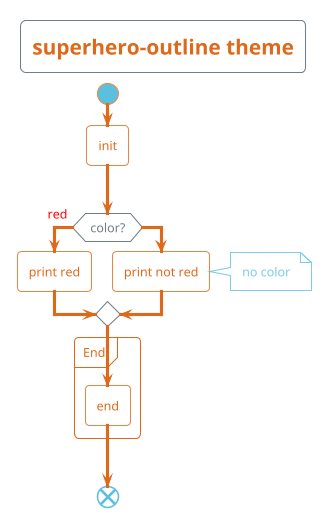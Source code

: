 ' Do not edit
' Theme Gallery
' autogenerated by script
'
@startuml
!theme superhero-outline
title superhero-outline theme
start
:init;
-> test of color;
if (color?) is (<color:red>red) then
  :print red;
else 
  :print not red;
  note right: no color
endif
partition End {
  :end;
}
-> this is the end;
end
@enduml
